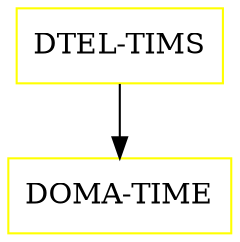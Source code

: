 digraph G {
  "DTEL-TIMS" [shape=box,color=yellow];
  "DOMA-TIME" [shape=box,color=yellow,URL="./DOMA_TIME.html"];
  "DTEL-TIMS" -> "DOMA-TIME";
}
